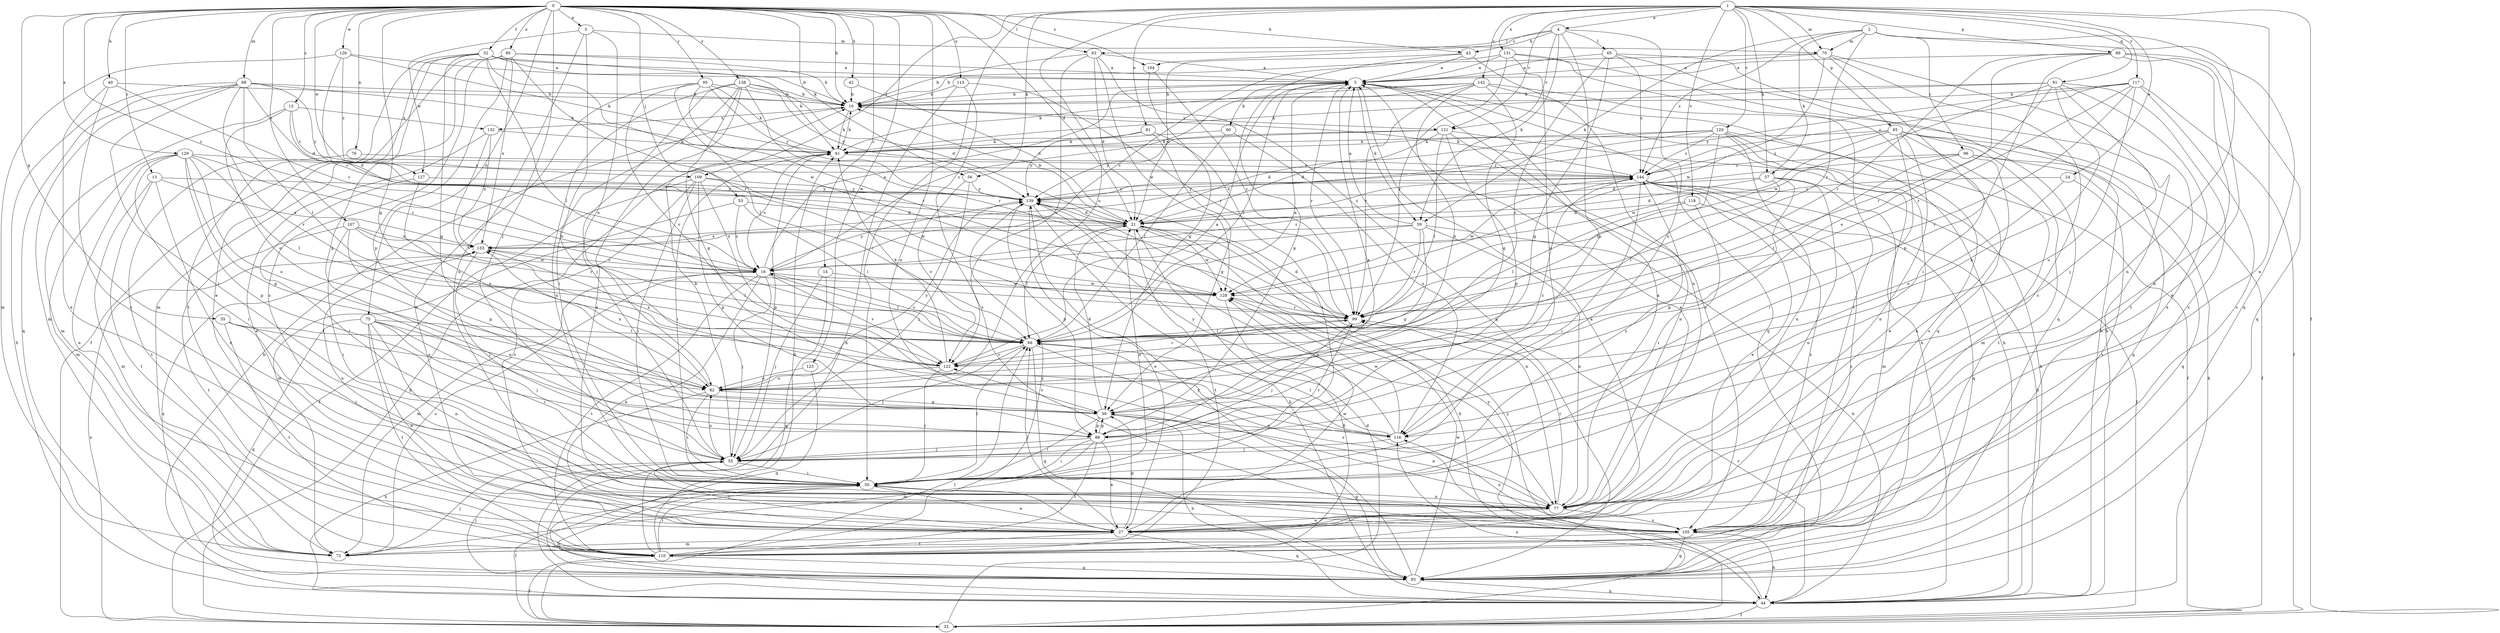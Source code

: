 strict digraph  {
0;
1;
2;
3;
4;
5;
10;
12;
13;
14;
16;
21;
24;
27;
32;
33;
35;
39;
40;
42;
43;
44;
50;
53;
55;
56;
57;
59;
60;
61;
63;
65;
66;
68;
70;
72;
75;
76;
77;
80;
81;
82;
85;
86;
88;
91;
93;
95;
96;
99;
104;
105;
107;
109;
110;
113;
116;
117;
118;
120;
121;
122;
123;
126;
127;
128;
129;
131;
132;
133;
138;
139;
142;
144;
0 -> 3  [label=a];
0 -> 10  [label=b];
0 -> 12  [label=c];
0 -> 13  [label=c];
0 -> 14  [label=c];
0 -> 16  [label=c];
0 -> 21  [label=d];
0 -> 32  [label=f];
0 -> 35  [label=g];
0 -> 39  [label=g];
0 -> 40  [label=h];
0 -> 42  [label=h];
0 -> 43  [label=h];
0 -> 53  [label=j];
0 -> 55  [label=j];
0 -> 56  [label=k];
0 -> 63  [label=l];
0 -> 68  [label=m];
0 -> 75  [label=n];
0 -> 76  [label=n];
0 -> 77  [label=n];
0 -> 80  [label=o];
0 -> 95  [label=r];
0 -> 104  [label=s];
0 -> 107  [label=t];
0 -> 113  [label=u];
0 -> 123  [label=w];
0 -> 126  [label=w];
0 -> 127  [label=w];
0 -> 129  [label=x];
0 -> 138  [label=y];
1 -> 4  [label=a];
1 -> 24  [label=e];
1 -> 27  [label=e];
1 -> 33  [label=f];
1 -> 50  [label=i];
1 -> 56  [label=k];
1 -> 57  [label=k];
1 -> 70  [label=m];
1 -> 81  [label=o];
1 -> 82  [label=o];
1 -> 85  [label=p];
1 -> 86  [label=p];
1 -> 91  [label=q];
1 -> 109  [label=t];
1 -> 117  [label=v];
1 -> 118  [label=v];
1 -> 120  [label=v];
1 -> 121  [label=v];
1 -> 131  [label=x];
1 -> 142  [label=z];
2 -> 57  [label=k];
2 -> 59  [label=k];
2 -> 70  [label=m];
2 -> 77  [label=n];
2 -> 93  [label=q];
2 -> 96  [label=r];
2 -> 99  [label=r];
2 -> 144  [label=z];
3 -> 70  [label=m];
3 -> 77  [label=n];
3 -> 82  [label=o];
3 -> 116  [label=u];
3 -> 127  [label=w];
4 -> 43  [label=h];
4 -> 59  [label=k];
4 -> 63  [label=l];
4 -> 65  [label=l];
4 -> 88  [label=p];
4 -> 104  [label=s];
4 -> 116  [label=u];
4 -> 121  [label=v];
5 -> 10  [label=b];
5 -> 44  [label=h];
5 -> 59  [label=k];
5 -> 60  [label=k];
5 -> 66  [label=l];
5 -> 93  [label=q];
5 -> 99  [label=r];
5 -> 105  [label=s];
10 -> 61  [label=k];
10 -> 121  [label=v];
10 -> 132  [label=x];
12 -> 21  [label=d];
12 -> 72  [label=m];
12 -> 82  [label=o];
12 -> 109  [label=t];
12 -> 132  [label=x];
13 -> 72  [label=m];
13 -> 77  [label=n];
13 -> 110  [label=t];
13 -> 133  [label=x];
13 -> 139  [label=y];
14 -> 55  [label=j];
14 -> 93  [label=q];
14 -> 128  [label=w];
16 -> 5  [label=a];
16 -> 27  [label=e];
16 -> 55  [label=j];
16 -> 66  [label=l];
16 -> 72  [label=m];
16 -> 110  [label=t];
16 -> 122  [label=v];
16 -> 128  [label=w];
16 -> 139  [label=y];
16 -> 144  [label=z];
21 -> 10  [label=b];
21 -> 44  [label=h];
21 -> 66  [label=l];
21 -> 77  [label=n];
21 -> 110  [label=t];
21 -> 128  [label=w];
21 -> 133  [label=x];
21 -> 144  [label=z];
24 -> 82  [label=o];
24 -> 105  [label=s];
24 -> 139  [label=y];
27 -> 5  [label=a];
27 -> 39  [label=g];
27 -> 50  [label=i];
27 -> 55  [label=j];
27 -> 66  [label=l];
27 -> 93  [label=q];
27 -> 110  [label=t];
27 -> 128  [label=w];
32 -> 5  [label=a];
32 -> 10  [label=b];
32 -> 27  [label=e];
32 -> 39  [label=g];
32 -> 61  [label=k];
32 -> 66  [label=l];
32 -> 88  [label=p];
32 -> 110  [label=t];
32 -> 128  [label=w];
33 -> 21  [label=d];
33 -> 61  [label=k];
33 -> 66  [label=l];
33 -> 116  [label=u];
33 -> 133  [label=x];
33 -> 139  [label=y];
35 -> 50  [label=i];
35 -> 66  [label=l];
35 -> 82  [label=o];
35 -> 110  [label=t];
39 -> 21  [label=d];
39 -> 44  [label=h];
39 -> 50  [label=i];
39 -> 77  [label=n];
39 -> 88  [label=p];
39 -> 116  [label=u];
39 -> 122  [label=v];
39 -> 144  [label=z];
40 -> 10  [label=b];
40 -> 16  [label=c];
40 -> 27  [label=e];
40 -> 105  [label=s];
42 -> 10  [label=b];
42 -> 21  [label=d];
43 -> 5  [label=a];
43 -> 21  [label=d];
43 -> 77  [label=n];
43 -> 88  [label=p];
44 -> 10  [label=b];
44 -> 33  [label=f];
44 -> 99  [label=r];
44 -> 139  [label=y];
50 -> 21  [label=d];
50 -> 27  [label=e];
50 -> 33  [label=f];
50 -> 44  [label=h];
50 -> 66  [label=l];
50 -> 77  [label=n];
50 -> 144  [label=z];
53 -> 16  [label=c];
53 -> 21  [label=d];
53 -> 66  [label=l];
53 -> 72  [label=m];
55 -> 10  [label=b];
55 -> 50  [label=i];
55 -> 82  [label=o];
55 -> 99  [label=r];
56 -> 55  [label=j];
56 -> 122  [label=v];
56 -> 139  [label=y];
57 -> 21  [label=d];
57 -> 66  [label=l];
57 -> 72  [label=m];
57 -> 77  [label=n];
57 -> 88  [label=p];
57 -> 139  [label=y];
59 -> 5  [label=a];
59 -> 16  [label=c];
59 -> 39  [label=g];
59 -> 44  [label=h];
59 -> 77  [label=n];
59 -> 99  [label=r];
59 -> 133  [label=x];
60 -> 61  [label=k];
60 -> 66  [label=l];
60 -> 116  [label=u];
61 -> 10  [label=b];
61 -> 16  [label=c];
61 -> 50  [label=i];
61 -> 55  [label=j];
61 -> 144  [label=z];
63 -> 5  [label=a];
63 -> 10  [label=b];
63 -> 21  [label=d];
63 -> 93  [label=q];
63 -> 122  [label=v];
63 -> 128  [label=w];
65 -> 5  [label=a];
65 -> 39  [label=g];
65 -> 44  [label=h];
65 -> 93  [label=q];
65 -> 122  [label=v];
65 -> 144  [label=z];
66 -> 5  [label=a];
66 -> 16  [label=c];
66 -> 55  [label=j];
66 -> 93  [label=q];
66 -> 105  [label=s];
66 -> 122  [label=v];
68 -> 10  [label=b];
68 -> 21  [label=d];
68 -> 44  [label=h];
68 -> 50  [label=i];
68 -> 61  [label=k];
68 -> 66  [label=l];
68 -> 72  [label=m];
68 -> 93  [label=q];
68 -> 122  [label=v];
68 -> 139  [label=y];
70 -> 5  [label=a];
70 -> 10  [label=b];
70 -> 50  [label=i];
70 -> 105  [label=s];
70 -> 110  [label=t];
70 -> 128  [label=w];
72 -> 16  [label=c];
72 -> 55  [label=j];
75 -> 27  [label=e];
75 -> 50  [label=i];
75 -> 55  [label=j];
75 -> 66  [label=l];
75 -> 77  [label=n];
75 -> 82  [label=o];
75 -> 93  [label=q];
75 -> 110  [label=t];
76 -> 110  [label=t];
76 -> 144  [label=z];
77 -> 5  [label=a];
77 -> 27  [label=e];
77 -> 66  [label=l];
77 -> 99  [label=r];
77 -> 105  [label=s];
77 -> 133  [label=x];
80 -> 5  [label=a];
80 -> 10  [label=b];
80 -> 33  [label=f];
80 -> 72  [label=m];
80 -> 88  [label=p];
80 -> 99  [label=r];
80 -> 105  [label=s];
80 -> 133  [label=x];
81 -> 39  [label=g];
81 -> 50  [label=i];
81 -> 61  [label=k];
81 -> 139  [label=y];
82 -> 39  [label=g];
82 -> 44  [label=h];
82 -> 50  [label=i];
82 -> 133  [label=x];
82 -> 139  [label=y];
85 -> 33  [label=f];
85 -> 50  [label=i];
85 -> 61  [label=k];
85 -> 72  [label=m];
85 -> 77  [label=n];
85 -> 93  [label=q];
85 -> 110  [label=t];
85 -> 128  [label=w];
85 -> 144  [label=z];
86 -> 5  [label=a];
86 -> 27  [label=e];
86 -> 77  [label=n];
86 -> 82  [label=o];
86 -> 88  [label=p];
86 -> 93  [label=q];
86 -> 99  [label=r];
88 -> 5  [label=a];
88 -> 27  [label=e];
88 -> 39  [label=g];
88 -> 50  [label=i];
88 -> 55  [label=j];
88 -> 72  [label=m];
88 -> 110  [label=t];
91 -> 10  [label=b];
91 -> 27  [label=e];
91 -> 55  [label=j];
91 -> 61  [label=k];
91 -> 99  [label=r];
91 -> 105  [label=s];
91 -> 116  [label=u];
91 -> 128  [label=w];
93 -> 39  [label=g];
93 -> 44  [label=h];
93 -> 55  [label=j];
93 -> 128  [label=w];
93 -> 133  [label=x];
93 -> 139  [label=y];
95 -> 10  [label=b];
95 -> 27  [label=e];
95 -> 61  [label=k];
95 -> 66  [label=l];
95 -> 99  [label=r];
95 -> 122  [label=v];
95 -> 139  [label=y];
96 -> 21  [label=d];
96 -> 44  [label=h];
96 -> 66  [label=l];
96 -> 77  [label=n];
96 -> 93  [label=q];
96 -> 144  [label=z];
99 -> 21  [label=d];
99 -> 55  [label=j];
99 -> 66  [label=l];
104 -> 39  [label=g];
104 -> 99  [label=r];
105 -> 44  [label=h];
105 -> 72  [label=m];
105 -> 93  [label=q];
105 -> 116  [label=u];
107 -> 39  [label=g];
107 -> 50  [label=i];
107 -> 99  [label=r];
107 -> 110  [label=t];
107 -> 128  [label=w];
107 -> 133  [label=x];
109 -> 33  [label=f];
109 -> 50  [label=i];
109 -> 88  [label=p];
109 -> 105  [label=s];
109 -> 116  [label=u];
109 -> 128  [label=w];
109 -> 139  [label=y];
110 -> 5  [label=a];
110 -> 33  [label=f];
110 -> 50  [label=i];
110 -> 55  [label=j];
110 -> 61  [label=k];
110 -> 93  [label=q];
110 -> 139  [label=y];
113 -> 10  [label=b];
113 -> 44  [label=h];
113 -> 99  [label=r];
113 -> 105  [label=s];
116 -> 55  [label=j];
116 -> 66  [label=l];
116 -> 128  [label=w];
116 -> 139  [label=y];
117 -> 10  [label=b];
117 -> 33  [label=f];
117 -> 99  [label=r];
117 -> 105  [label=s];
117 -> 116  [label=u];
117 -> 122  [label=v];
117 -> 139  [label=y];
117 -> 144  [label=z];
118 -> 21  [label=d];
118 -> 50  [label=i];
118 -> 66  [label=l];
118 -> 105  [label=s];
120 -> 21  [label=d];
120 -> 27  [label=e];
120 -> 33  [label=f];
120 -> 61  [label=k];
120 -> 66  [label=l];
120 -> 77  [label=n];
120 -> 105  [label=s];
120 -> 133  [label=x];
120 -> 144  [label=z];
121 -> 21  [label=d];
121 -> 44  [label=h];
121 -> 61  [label=k];
121 -> 66  [label=l];
121 -> 77  [label=n];
121 -> 88  [label=p];
121 -> 139  [label=y];
122 -> 5  [label=a];
122 -> 50  [label=i];
122 -> 61  [label=k];
122 -> 82  [label=o];
122 -> 99  [label=r];
122 -> 133  [label=x];
123 -> 82  [label=o];
123 -> 93  [label=q];
126 -> 5  [label=a];
126 -> 16  [label=c];
126 -> 61  [label=k];
126 -> 72  [label=m];
126 -> 144  [label=z];
127 -> 50  [label=i];
127 -> 82  [label=o];
127 -> 139  [label=y];
128 -> 99  [label=r];
128 -> 110  [label=t];
129 -> 16  [label=c];
129 -> 27  [label=e];
129 -> 39  [label=g];
129 -> 50  [label=i];
129 -> 66  [label=l];
129 -> 72  [label=m];
129 -> 82  [label=o];
129 -> 88  [label=p];
129 -> 144  [label=z];
131 -> 5  [label=a];
131 -> 16  [label=c];
131 -> 44  [label=h];
131 -> 99  [label=r];
131 -> 110  [label=t];
131 -> 116  [label=u];
132 -> 27  [label=e];
132 -> 61  [label=k];
132 -> 122  [label=v];
132 -> 133  [label=x];
133 -> 16  [label=c];
133 -> 55  [label=j];
133 -> 66  [label=l];
138 -> 10  [label=b];
138 -> 21  [label=d];
138 -> 39  [label=g];
138 -> 50  [label=i];
138 -> 55  [label=j];
138 -> 77  [label=n];
138 -> 99  [label=r];
138 -> 105  [label=s];
138 -> 139  [label=y];
139 -> 21  [label=d];
139 -> 27  [label=e];
139 -> 44  [label=h];
139 -> 77  [label=n];
139 -> 88  [label=p];
142 -> 10  [label=b];
142 -> 16  [label=c];
142 -> 39  [label=g];
142 -> 44  [label=h];
142 -> 61  [label=k];
142 -> 82  [label=o];
142 -> 93  [label=q];
142 -> 99  [label=r];
144 -> 10  [label=b];
144 -> 27  [label=e];
144 -> 33  [label=f];
144 -> 44  [label=h];
144 -> 50  [label=i];
144 -> 93  [label=q];
144 -> 105  [label=s];
144 -> 128  [label=w];
144 -> 139  [label=y];
}
